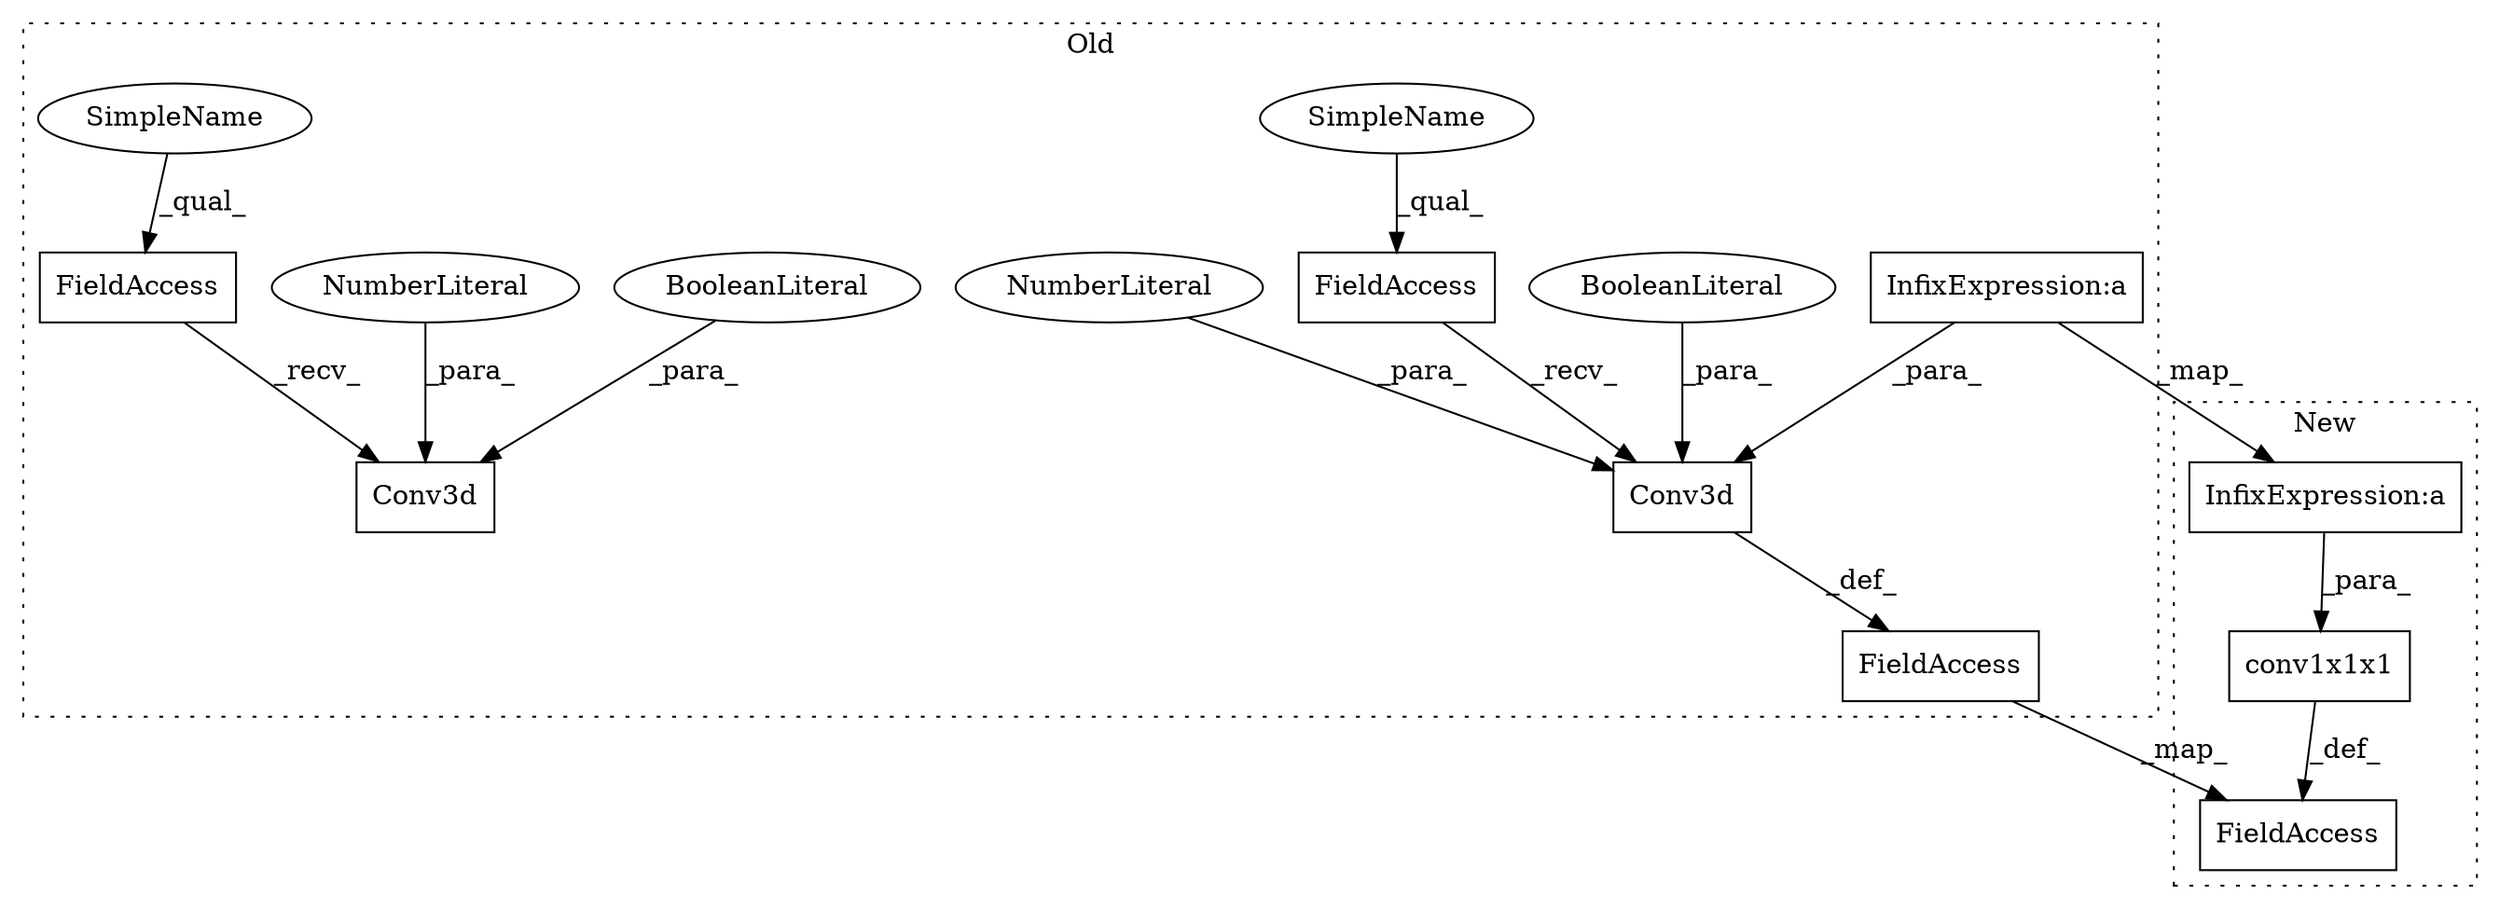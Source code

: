 digraph G {
subgraph cluster0 {
1 [label="Conv3d" a="32" s="1473,1518" l="7,1" shape="box"];
3 [label="NumberLiteral" a="34" s="1511" l="1" shape="ellipse"];
4 [label="FieldAccess" a="22" s="1464" l="8" shape="box"];
5 [label="FieldAccess" a="22" s="1266" l="8" shape="box"];
6 [label="Conv3d" a="32" s="1275,1305" l="7,1" shape="box"];
7 [label="NumberLiteral" a="34" s="1298" l="1" shape="ellipse"];
9 [label="InfixExpression:a" a="27" s="1493" l="3" shape="box"];
10 [label="BooleanLiteral" a="9" s="1300" l="5" shape="ellipse"];
11 [label="BooleanLiteral" a="9" s="1513" l="5" shape="ellipse"];
12 [label="FieldAccess" a="22" s="1453" l="10" shape="box"];
14 [label="SimpleName" a="42" s="1464" l="5" shape="ellipse"];
15 [label="SimpleName" a="42" s="1266" l="5" shape="ellipse"];
label = "Old";
style="dotted";
}
subgraph cluster1 {
2 [label="conv1x1x1" a="32" s="1512,1552" l="10,1" shape="box"];
8 [label="InfixExpression:a" a="27" s="1535" l="3" shape="box"];
13 [label="FieldAccess" a="22" s="1501" l="10" shape="box"];
label = "New";
style="dotted";
}
1 -> 12 [label="_def_"];
2 -> 13 [label="_def_"];
3 -> 1 [label="_para_"];
4 -> 1 [label="_recv_"];
5 -> 6 [label="_recv_"];
7 -> 6 [label="_para_"];
8 -> 2 [label="_para_"];
9 -> 8 [label="_map_"];
9 -> 1 [label="_para_"];
10 -> 6 [label="_para_"];
11 -> 1 [label="_para_"];
12 -> 13 [label="_map_"];
14 -> 4 [label="_qual_"];
15 -> 5 [label="_qual_"];
}